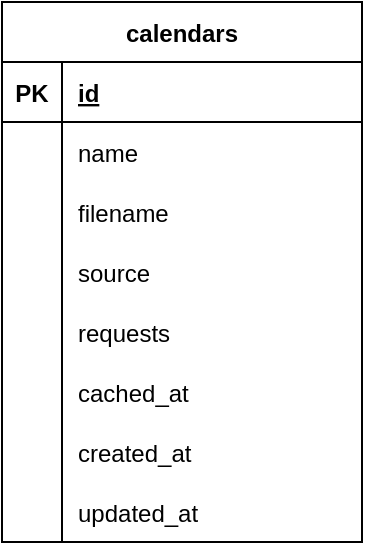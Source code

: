 <mxfile version="14.6.13" type="device"><diagram id="Q2PRH01r1NWwy8yiD291" name="Database"><mxGraphModel dx="946" dy="611" grid="1" gridSize="10" guides="1" tooltips="1" connect="1" arrows="1" fold="1" page="1" pageScale="1" pageWidth="1920" pageHeight="1200" math="0" shadow="0"><root><mxCell id="0"/><mxCell id="1" parent="0"/><mxCell id="OLm-pb5mcqwlu8H6RArL-1" value="calendars" style="shape=table;startSize=30;container=1;collapsible=1;childLayout=tableLayout;fixedRows=1;rowLines=0;fontStyle=1;align=center;resizeLast=1;" parent="1" vertex="1"><mxGeometry x="310" y="90" width="180" height="270" as="geometry"/></mxCell><mxCell id="OLm-pb5mcqwlu8H6RArL-2" value="" style="shape=partialRectangle;collapsible=0;dropTarget=0;pointerEvents=0;fillColor=none;top=0;left=0;bottom=1;right=0;points=[[0,0.5],[1,0.5]];portConstraint=eastwest;" parent="OLm-pb5mcqwlu8H6RArL-1" vertex="1"><mxGeometry y="30" width="180" height="30" as="geometry"/></mxCell><mxCell id="OLm-pb5mcqwlu8H6RArL-3" value="PK" style="shape=partialRectangle;connectable=0;fillColor=none;top=0;left=0;bottom=0;right=0;fontStyle=1;overflow=hidden;" parent="OLm-pb5mcqwlu8H6RArL-2" vertex="1"><mxGeometry width="30" height="30" as="geometry"/></mxCell><mxCell id="OLm-pb5mcqwlu8H6RArL-4" value="id" style="shape=partialRectangle;connectable=0;fillColor=none;top=0;left=0;bottom=0;right=0;align=left;spacingLeft=6;fontStyle=5;overflow=hidden;" parent="OLm-pb5mcqwlu8H6RArL-2" vertex="1"><mxGeometry x="30" width="150" height="30" as="geometry"/></mxCell><mxCell id="OLm-pb5mcqwlu8H6RArL-5" value="" style="shape=partialRectangle;collapsible=0;dropTarget=0;pointerEvents=0;fillColor=none;top=0;left=0;bottom=0;right=0;points=[[0,0.5],[1,0.5]];portConstraint=eastwest;" parent="OLm-pb5mcqwlu8H6RArL-1" vertex="1"><mxGeometry y="60" width="180" height="30" as="geometry"/></mxCell><mxCell id="OLm-pb5mcqwlu8H6RArL-6" value="" style="shape=partialRectangle;connectable=0;fillColor=none;top=0;left=0;bottom=0;right=0;editable=1;overflow=hidden;" parent="OLm-pb5mcqwlu8H6RArL-5" vertex="1"><mxGeometry width="30" height="30" as="geometry"/></mxCell><mxCell id="OLm-pb5mcqwlu8H6RArL-7" value="name" style="shape=partialRectangle;connectable=0;fillColor=none;top=0;left=0;bottom=0;right=0;align=left;spacingLeft=6;overflow=hidden;" parent="OLm-pb5mcqwlu8H6RArL-5" vertex="1"><mxGeometry x="30" width="150" height="30" as="geometry"/></mxCell><mxCell id="OLm-pb5mcqwlu8H6RArL-8" value="" style="shape=partialRectangle;collapsible=0;dropTarget=0;pointerEvents=0;fillColor=none;top=0;left=0;bottom=0;right=0;points=[[0,0.5],[1,0.5]];portConstraint=eastwest;" parent="OLm-pb5mcqwlu8H6RArL-1" vertex="1"><mxGeometry y="90" width="180" height="30" as="geometry"/></mxCell><mxCell id="OLm-pb5mcqwlu8H6RArL-9" value="" style="shape=partialRectangle;connectable=0;fillColor=none;top=0;left=0;bottom=0;right=0;editable=1;overflow=hidden;" parent="OLm-pb5mcqwlu8H6RArL-8" vertex="1"><mxGeometry width="30" height="30" as="geometry"/></mxCell><mxCell id="OLm-pb5mcqwlu8H6RArL-10" value="filename" style="shape=partialRectangle;connectable=0;fillColor=none;top=0;left=0;bottom=0;right=0;align=left;spacingLeft=6;overflow=hidden;" parent="OLm-pb5mcqwlu8H6RArL-8" vertex="1"><mxGeometry x="30" width="150" height="30" as="geometry"/></mxCell><mxCell id="OLm-pb5mcqwlu8H6RArL-11" value="" style="shape=partialRectangle;collapsible=0;dropTarget=0;pointerEvents=0;fillColor=none;top=0;left=0;bottom=0;right=0;points=[[0,0.5],[1,0.5]];portConstraint=eastwest;" parent="OLm-pb5mcqwlu8H6RArL-1" vertex="1"><mxGeometry y="120" width="180" height="30" as="geometry"/></mxCell><mxCell id="OLm-pb5mcqwlu8H6RArL-12" value="" style="shape=partialRectangle;connectable=0;fillColor=none;top=0;left=0;bottom=0;right=0;editable=1;overflow=hidden;" parent="OLm-pb5mcqwlu8H6RArL-11" vertex="1"><mxGeometry width="30" height="30" as="geometry"/></mxCell><mxCell id="OLm-pb5mcqwlu8H6RArL-13" value="source" style="shape=partialRectangle;connectable=0;fillColor=none;top=0;left=0;bottom=0;right=0;align=left;spacingLeft=6;overflow=hidden;" parent="OLm-pb5mcqwlu8H6RArL-11" vertex="1"><mxGeometry x="30" width="150" height="30" as="geometry"/></mxCell><mxCell id="OLm-pb5mcqwlu8H6RArL-14" value="" style="shape=partialRectangle;collapsible=0;dropTarget=0;pointerEvents=0;fillColor=none;top=0;left=0;bottom=0;right=0;points=[[0,0.5],[1,0.5]];portConstraint=eastwest;" parent="OLm-pb5mcqwlu8H6RArL-1" vertex="1"><mxGeometry y="150" width="180" height="30" as="geometry"/></mxCell><mxCell id="OLm-pb5mcqwlu8H6RArL-15" value="" style="shape=partialRectangle;connectable=0;fillColor=none;top=0;left=0;bottom=0;right=0;editable=1;overflow=hidden;" parent="OLm-pb5mcqwlu8H6RArL-14" vertex="1"><mxGeometry width="30" height="30" as="geometry"/></mxCell><mxCell id="OLm-pb5mcqwlu8H6RArL-16" value="requests" style="shape=partialRectangle;connectable=0;fillColor=none;top=0;left=0;bottom=0;right=0;align=left;spacingLeft=6;overflow=hidden;" parent="OLm-pb5mcqwlu8H6RArL-14" vertex="1"><mxGeometry x="30" width="150" height="30" as="geometry"/></mxCell><mxCell id="OLm-pb5mcqwlu8H6RArL-17" value="" style="shape=partialRectangle;collapsible=0;dropTarget=0;pointerEvents=0;fillColor=none;top=0;left=0;bottom=0;right=0;points=[[0,0.5],[1,0.5]];portConstraint=eastwest;" parent="OLm-pb5mcqwlu8H6RArL-1" vertex="1"><mxGeometry y="180" width="180" height="30" as="geometry"/></mxCell><mxCell id="OLm-pb5mcqwlu8H6RArL-18" value="" style="shape=partialRectangle;connectable=0;fillColor=none;top=0;left=0;bottom=0;right=0;editable=1;overflow=hidden;" parent="OLm-pb5mcqwlu8H6RArL-17" vertex="1"><mxGeometry width="30" height="30" as="geometry"/></mxCell><mxCell id="OLm-pb5mcqwlu8H6RArL-19" value="cached_at" style="shape=partialRectangle;connectable=0;fillColor=none;top=0;left=0;bottom=0;right=0;align=left;spacingLeft=6;overflow=hidden;" parent="OLm-pb5mcqwlu8H6RArL-17" vertex="1"><mxGeometry x="30" width="150" height="30" as="geometry"/></mxCell><mxCell id="OLm-pb5mcqwlu8H6RArL-20" value="" style="shape=partialRectangle;collapsible=0;dropTarget=0;pointerEvents=0;fillColor=none;top=0;left=0;bottom=0;right=0;points=[[0,0.5],[1,0.5]];portConstraint=eastwest;" parent="OLm-pb5mcqwlu8H6RArL-1" vertex="1"><mxGeometry y="210" width="180" height="30" as="geometry"/></mxCell><mxCell id="OLm-pb5mcqwlu8H6RArL-21" value="" style="shape=partialRectangle;connectable=0;fillColor=none;top=0;left=0;bottom=0;right=0;editable=1;overflow=hidden;" parent="OLm-pb5mcqwlu8H6RArL-20" vertex="1"><mxGeometry width="30" height="30" as="geometry"/></mxCell><mxCell id="OLm-pb5mcqwlu8H6RArL-22" value="created_at" style="shape=partialRectangle;connectable=0;fillColor=none;top=0;left=0;bottom=0;right=0;align=left;spacingLeft=6;overflow=hidden;" parent="OLm-pb5mcqwlu8H6RArL-20" vertex="1"><mxGeometry x="30" width="150" height="30" as="geometry"/></mxCell><mxCell id="OLm-pb5mcqwlu8H6RArL-23" value="" style="shape=partialRectangle;collapsible=0;dropTarget=0;pointerEvents=0;fillColor=none;top=0;left=0;bottom=0;right=0;points=[[0,0.5],[1,0.5]];portConstraint=eastwest;" parent="OLm-pb5mcqwlu8H6RArL-1" vertex="1"><mxGeometry y="240" width="180" height="30" as="geometry"/></mxCell><mxCell id="OLm-pb5mcqwlu8H6RArL-24" value="" style="shape=partialRectangle;connectable=0;fillColor=none;top=0;left=0;bottom=0;right=0;editable=1;overflow=hidden;" parent="OLm-pb5mcqwlu8H6RArL-23" vertex="1"><mxGeometry width="30" height="30" as="geometry"/></mxCell><mxCell id="OLm-pb5mcqwlu8H6RArL-25" value="updated_at" style="shape=partialRectangle;connectable=0;fillColor=none;top=0;left=0;bottom=0;right=0;align=left;spacingLeft=6;overflow=hidden;" parent="OLm-pb5mcqwlu8H6RArL-23" vertex="1"><mxGeometry x="30" width="150" height="30" as="geometry"/></mxCell></root></mxGraphModel></diagram></mxfile>